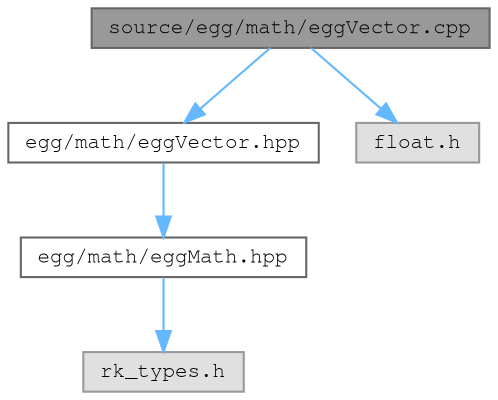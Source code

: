 digraph "source/egg/math/eggVector.cpp"
{
 // LATEX_PDF_SIZE
  bgcolor="transparent";
  edge [fontname=FreeMono,fontsize=10,labelfontname=FreeMono,labelfontsize=10];
  node [fontname=FreeMono,fontsize=10,shape=box,height=0.2,width=0.4];
  Node1 [label="source/egg/math/eggVector.cpp",height=0.2,width=0.4,color="gray40", fillcolor="grey60", style="filled", fontcolor="black",tooltip="TODO."];
  Node1 -> Node2 [color="steelblue1",style="solid"];
  Node2 [label="egg/math/eggVector.hpp",height=0.2,width=0.4,color="grey40", fillcolor="white", style="filled",URL="$egg_vector_8hpp.html",tooltip="TODO."];
  Node2 -> Node3 [color="steelblue1",style="solid"];
  Node3 [label="egg/math/eggMath.hpp",height=0.2,width=0.4,color="grey40", fillcolor="white", style="filled",URL="$egg_math_8hpp.html",tooltip="Provides a compile-time generic interface for performing basic math operations on a certain type."];
  Node3 -> Node4 [color="steelblue1",style="solid"];
  Node4 [label="rk_types.h",height=0.2,width=0.4,color="grey60", fillcolor="#E0E0E0", style="filled",tooltip=" "];
  Node1 -> Node5 [color="steelblue1",style="solid"];
  Node5 [label="float.h",height=0.2,width=0.4,color="grey60", fillcolor="#E0E0E0", style="filled",tooltip=" "];
}
